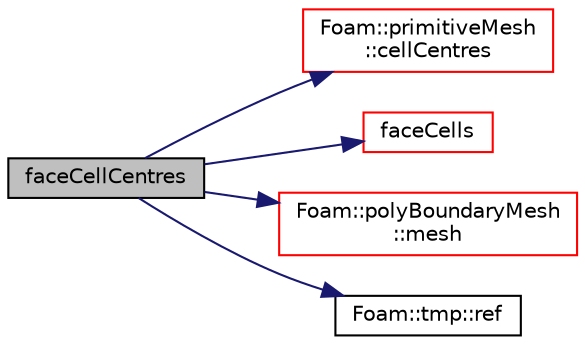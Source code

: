 digraph "faceCellCentres"
{
  bgcolor="transparent";
  edge [fontname="Helvetica",fontsize="10",labelfontname="Helvetica",labelfontsize="10"];
  node [fontname="Helvetica",fontsize="10",shape=record];
  rankdir="LR";
  Node5499 [label="faceCellCentres",height=0.2,width=0.4,color="black", fillcolor="grey75", style="filled", fontcolor="black"];
  Node5499 -> Node5500 [color="midnightblue",fontsize="10",style="solid",fontname="Helvetica"];
  Node5500 [label="Foam::primitiveMesh\l::cellCentres",height=0.2,width=0.4,color="red",URL="$a28685.html#a7300aee2989c6ec70e39436816461902"];
  Node5499 -> Node5563 [color="midnightblue",fontsize="10",style="solid",fontname="Helvetica"];
  Node5563 [label="faceCells",height=0.2,width=0.4,color="red",URL="$a28633.html#afbfac825732ef2770fff4261b4e930e9",tooltip="Return face-cell addressing. "];
  Node5499 -> Node5566 [color="midnightblue",fontsize="10",style="solid",fontname="Helvetica"];
  Node5566 [label="Foam::polyBoundaryMesh\l::mesh",height=0.2,width=0.4,color="red",URL="$a28557.html#ae78c91f8ff731c07ccc4351d9fe861ba",tooltip="Return the mesh reference. "];
  Node5499 -> Node5687 [color="midnightblue",fontsize="10",style="solid",fontname="Helvetica"];
  Node5687 [label="Foam::tmp::ref",height=0.2,width=0.4,color="black",URL="$a27077.html#aeaf81e641282874cef07f5b808efc83b",tooltip="Return non-const reference or generate a fatal error. "];
}
